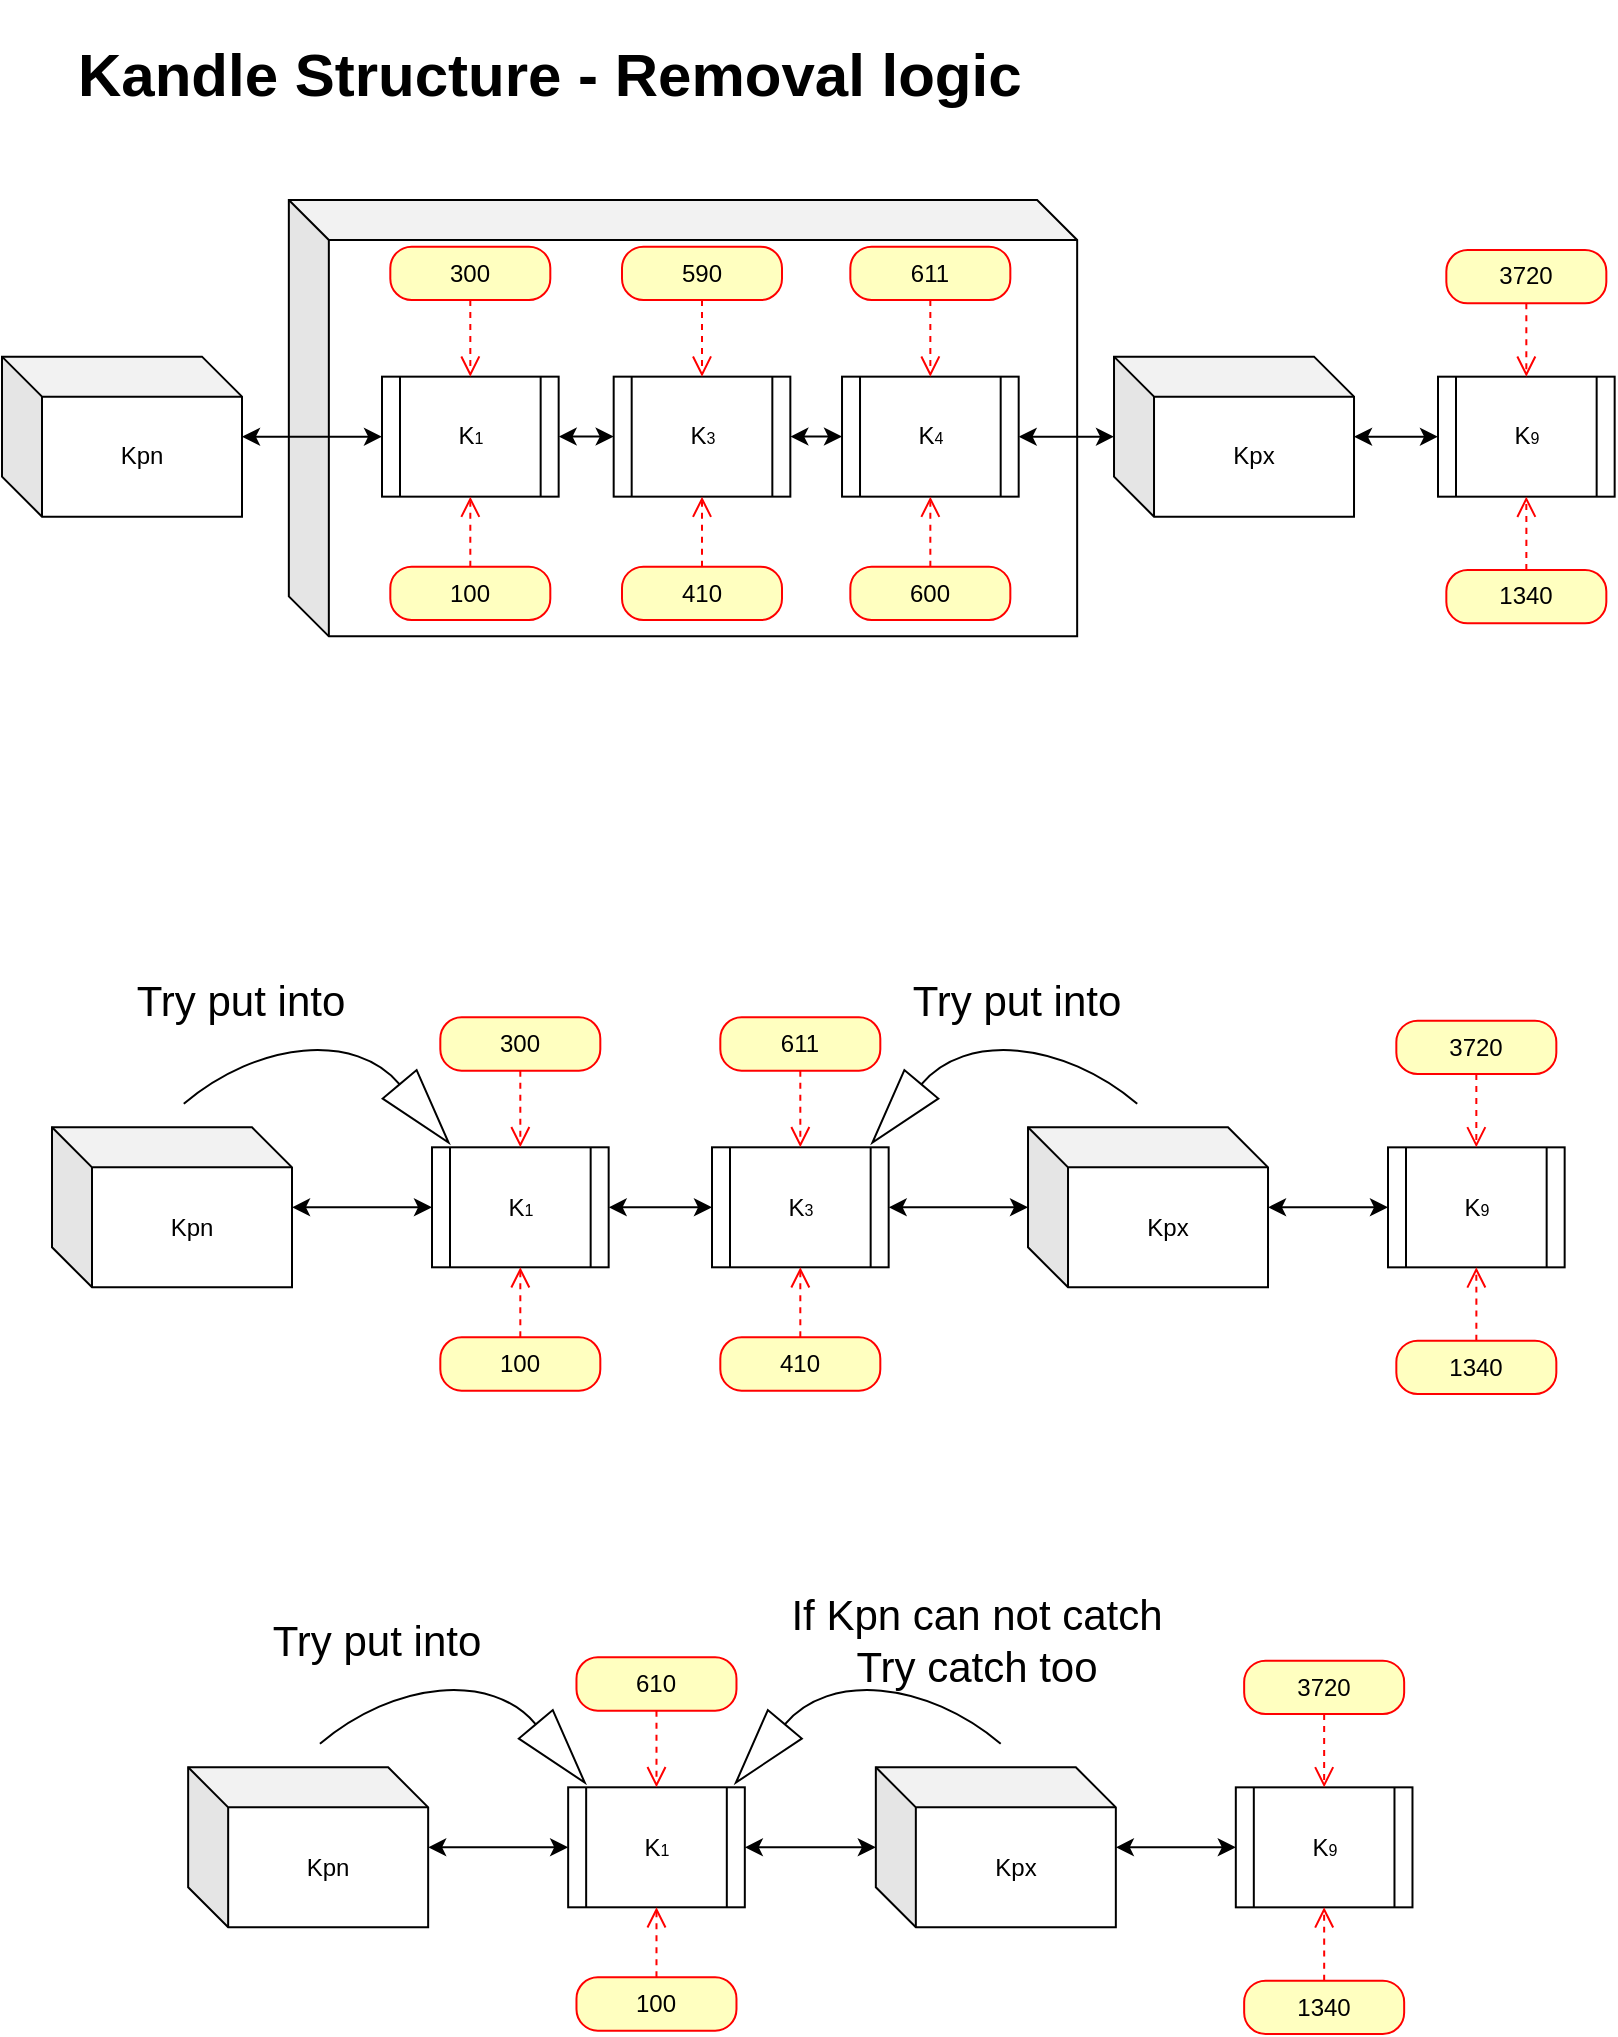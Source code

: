 <mxfile version="12.9.13" type="device"><diagram id="GZtJiovVT754KJKXWWbZ" name="Page-1"><mxGraphModel dx="829" dy="904" grid="1" gridSize="10" guides="1" tooltips="1" connect="1" arrows="1" fold="1" page="1" pageScale="1" pageWidth="827" pageHeight="1169" math="0" shadow="0"><root><mxCell id="0"/><mxCell id="1" parent="0"/><mxCell id="67CoH-C9zsvubLx98dlf-1" value="Kpn" style="shape=cube;whiteSpace=wrap;html=1;boundedLbl=1;backgroundOutline=1;darkOpacity=0.05;darkOpacity2=0.1;" parent="1" vertex="1"><mxGeometry x="980.42" y="130" width="394.16" height="218.17" as="geometry"/></mxCell><mxCell id="yOZg9zUMTTDigQ_zRQOv-13" style="edgeStyle=orthogonalEdgeStyle;rounded=0;orthogonalLoop=1;jettySize=auto;html=1;entryX=0;entryY=0.5;entryDx=0;entryDy=0;startArrow=classic;startFill=1;" parent="1" edge="1"><mxGeometry relative="1" as="geometry"><mxPoint x="396.33" y="475" as="sourcePoint"/></mxGeometry></mxCell><mxCell id="yOZg9zUMTTDigQ_zRQOv-115" value="" style="edgeStyle=orthogonalEdgeStyle;rounded=0;orthogonalLoop=1;jettySize=auto;html=1;startArrow=classic;startFill=1;" parent="1" source="yOZg9zUMTTDigQ_zRQOv-85" target="yOZg9zUMTTDigQ_zRQOv-110" edge="1"><mxGeometry relative="1" as="geometry"/></mxCell><mxCell id="yOZg9zUMTTDigQ_zRQOv-85" value="Kpx" style="shape=cube;whiteSpace=wrap;html=1;boundedLbl=1;backgroundOutline=1;darkOpacity=0.05;darkOpacity2=0.1;" parent="1" vertex="1"><mxGeometry x="1393.01" y="208.33" width="120" height="80" as="geometry"/></mxCell><mxCell id="yOZg9zUMTTDigQ_zRQOv-110" value="K&lt;span style=&quot;font-size: 8px&quot;&gt;9&lt;br&gt;&lt;/span&gt;" style="shape=process;whiteSpace=wrap;html=1;backgroundOutline=1;rotation=0;" parent="1" vertex="1"><mxGeometry x="1555" y="218.34" width="88.33" height="60" as="geometry"/></mxCell><mxCell id="yOZg9zUMTTDigQ_zRQOv-111" value="1340" style="rounded=1;whiteSpace=wrap;html=1;arcSize=40;fontColor=#000000;fillColor=#ffffc0;strokeColor=#ff0000;" parent="1" vertex="1"><mxGeometry x="1559.17" y="315.0" width="80" height="26.67" as="geometry"/></mxCell><mxCell id="yOZg9zUMTTDigQ_zRQOv-112" value="3720" style="rounded=1;whiteSpace=wrap;html=1;arcSize=40;fontColor=#000000;fillColor=#ffffc0;strokeColor=#ff0000;" parent="1" vertex="1"><mxGeometry x="1559.17" y="155.0" width="80" height="26.67" as="geometry"/></mxCell><mxCell id="yOZg9zUMTTDigQ_zRQOv-113" value="" style="edgeStyle=orthogonalEdgeStyle;html=1;verticalAlign=bottom;endArrow=open;endSize=8;strokeColor=#ff0000;dashed=1;exitX=0.5;exitY=0;exitDx=0;exitDy=0;" parent="1" source="yOZg9zUMTTDigQ_zRQOv-111" target="yOZg9zUMTTDigQ_zRQOv-110" edge="1"><mxGeometry relative="1" as="geometry"><mxPoint x="1599.01" y="275.0" as="targetPoint"/><mxPoint x="1977.01" y="55.0" as="sourcePoint"/></mxGeometry></mxCell><mxCell id="yOZg9zUMTTDigQ_zRQOv-114" value="" style="edgeStyle=orthogonalEdgeStyle;html=1;verticalAlign=bottom;endArrow=open;endSize=8;strokeColor=#ff0000;dashed=1;exitX=0.5;exitY=1;exitDx=0;exitDy=0;entryX=0.5;entryY=0;entryDx=0;entryDy=0;" parent="1" source="yOZg9zUMTTDigQ_zRQOv-112" target="yOZg9zUMTTDigQ_zRQOv-110" edge="1"><mxGeometry relative="1" as="geometry"><mxPoint x="1609.01" y="285.0" as="targetPoint"/><mxPoint x="1609.17" y="325.0" as="sourcePoint"/></mxGeometry></mxCell><mxCell id="yOZg9zUMTTDigQ_zRQOv-116" value="" style="edgeStyle=orthogonalEdgeStyle;rounded=0;orthogonalLoop=1;jettySize=auto;html=1;startArrow=classic;startFill=1;" parent="1" source="yOZg9zUMTTDigQ_zRQOv-104" target="yOZg9zUMTTDigQ_zRQOv-85" edge="1"><mxGeometry relative="1" as="geometry"/></mxCell><mxCell id="yOZg9zUMTTDigQ_zRQOv-123" value="" style="edgeStyle=orthogonalEdgeStyle;rounded=0;orthogonalLoop=1;jettySize=auto;html=1;startArrow=classic;startFill=1;" parent="1" source="yOZg9zUMTTDigQ_zRQOv-88" target="yOZg9zUMTTDigQ_zRQOv-98" edge="1"><mxGeometry relative="1" as="geometry"/></mxCell><mxCell id="yOZg9zUMTTDigQ_zRQOv-88" value="K&lt;span style=&quot;font-size: 8px&quot;&gt;1&lt;br&gt;&lt;/span&gt;" style="shape=process;whiteSpace=wrap;html=1;backgroundOutline=1;rotation=0;" parent="1" vertex="1"><mxGeometry x="1027" y="218.33" width="88.33" height="60" as="geometry"/></mxCell><mxCell id="yOZg9zUMTTDigQ_zRQOv-89" value="100" style="rounded=1;whiteSpace=wrap;html=1;arcSize=40;fontColor=#000000;fillColor=#ffffc0;strokeColor=#ff0000;" parent="1" vertex="1"><mxGeometry x="1031.16" y="313.33" width="80" height="26.67" as="geometry"/></mxCell><mxCell id="yOZg9zUMTTDigQ_zRQOv-90" value="300" style="rounded=1;whiteSpace=wrap;html=1;arcSize=40;fontColor=#000000;fillColor=#ffffc0;strokeColor=#ff0000;" parent="1" vertex="1"><mxGeometry x="1031.16" y="153.33" width="80" height="26.67" as="geometry"/></mxCell><mxCell id="yOZg9zUMTTDigQ_zRQOv-91" value="" style="edgeStyle=orthogonalEdgeStyle;html=1;verticalAlign=bottom;endArrow=open;endSize=8;strokeColor=#ff0000;dashed=1;exitX=0.5;exitY=0;exitDx=0;exitDy=0;entryX=0.5;entryY=1;entryDx=0;entryDy=0;" parent="1" source="yOZg9zUMTTDigQ_zRQOv-89" target="yOZg9zUMTTDigQ_zRQOv-88" edge="1"><mxGeometry relative="1" as="geometry"><mxPoint x="1071" y="283.33" as="targetPoint"/><mxPoint x="1449.0" y="53.33" as="sourcePoint"/></mxGeometry></mxCell><mxCell id="yOZg9zUMTTDigQ_zRQOv-92" value="" style="edgeStyle=orthogonalEdgeStyle;html=1;verticalAlign=bottom;endArrow=open;endSize=8;strokeColor=#ff0000;dashed=1;exitX=0.5;exitY=1;exitDx=0;exitDy=0;entryX=0.5;entryY=0;entryDx=0;entryDy=0;" parent="1" source="yOZg9zUMTTDigQ_zRQOv-90" target="yOZg9zUMTTDigQ_zRQOv-88" edge="1"><mxGeometry relative="1" as="geometry"><mxPoint x="1081" y="283.33" as="targetPoint"/><mxPoint x="1081.16" y="323.33" as="sourcePoint"/></mxGeometry></mxCell><mxCell id="yOZg9zUMTTDigQ_zRQOv-98" value="K&lt;span style=&quot;font-size: 8px&quot;&gt;3&lt;br&gt;&lt;/span&gt;" style="shape=process;whiteSpace=wrap;html=1;backgroundOutline=1;rotation=0;" parent="1" vertex="1"><mxGeometry x="1142.84" y="218.33" width="88.33" height="60" as="geometry"/></mxCell><mxCell id="yOZg9zUMTTDigQ_zRQOv-100" value="410" style="rounded=1;whiteSpace=wrap;html=1;arcSize=40;fontColor=#000000;fillColor=#ffffc0;strokeColor=#ff0000;" parent="1" vertex="1"><mxGeometry x="1147.0" y="313.33" width="80" height="26.67" as="geometry"/></mxCell><mxCell id="yOZg9zUMTTDigQ_zRQOv-101" value="590" style="rounded=1;whiteSpace=wrap;html=1;arcSize=40;fontColor=#000000;fillColor=#ffffc0;strokeColor=#ff0000;" parent="1" vertex="1"><mxGeometry x="1147.0" y="153.33" width="80" height="26.67" as="geometry"/></mxCell><mxCell id="yOZg9zUMTTDigQ_zRQOv-102" value="" style="edgeStyle=orthogonalEdgeStyle;html=1;verticalAlign=bottom;endArrow=open;endSize=8;strokeColor=#ff0000;dashed=1;exitX=0.5;exitY=0;exitDx=0;exitDy=0;entryX=0.5;entryY=1;entryDx=0;entryDy=0;" parent="1" source="yOZg9zUMTTDigQ_zRQOv-100" target="yOZg9zUMTTDigQ_zRQOv-98" edge="1"><mxGeometry relative="1" as="geometry"><mxPoint x="1186.84" y="283.33" as="targetPoint"/><mxPoint x="1564.84" y="53.33" as="sourcePoint"/></mxGeometry></mxCell><mxCell id="yOZg9zUMTTDigQ_zRQOv-103" value="" style="edgeStyle=orthogonalEdgeStyle;html=1;verticalAlign=bottom;endArrow=open;endSize=8;strokeColor=#ff0000;dashed=1;exitX=0.5;exitY=1;exitDx=0;exitDy=0;entryX=0.5;entryY=0;entryDx=0;entryDy=0;" parent="1" source="yOZg9zUMTTDigQ_zRQOv-101" target="yOZg9zUMTTDigQ_zRQOv-98" edge="1"><mxGeometry relative="1" as="geometry"><mxPoint x="1196.84" y="283.33" as="targetPoint"/><mxPoint x="1197.0" y="323.33" as="sourcePoint"/></mxGeometry></mxCell><mxCell id="yOZg9zUMTTDigQ_zRQOv-104" value="K&lt;span style=&quot;font-size: 8px&quot;&gt;4&lt;br&gt;&lt;/span&gt;" style="shape=process;whiteSpace=wrap;html=1;backgroundOutline=1;rotation=0;" parent="1" vertex="1"><mxGeometry x="1257.01" y="218.33" width="88.33" height="60" as="geometry"/></mxCell><mxCell id="yOZg9zUMTTDigQ_zRQOv-105" value="" style="edgeStyle=orthogonalEdgeStyle;rounded=0;orthogonalLoop=1;jettySize=auto;html=1;startArrow=classic;startFill=1;" parent="1" source="yOZg9zUMTTDigQ_zRQOv-98" target="yOZg9zUMTTDigQ_zRQOv-104" edge="1"><mxGeometry relative="1" as="geometry"/></mxCell><mxCell id="yOZg9zUMTTDigQ_zRQOv-106" value="600" style="rounded=1;whiteSpace=wrap;html=1;arcSize=40;fontColor=#000000;fillColor=#ffffc0;strokeColor=#ff0000;" parent="1" vertex="1"><mxGeometry x="1261.17" y="313.33" width="80" height="26.67" as="geometry"/></mxCell><mxCell id="yOZg9zUMTTDigQ_zRQOv-107" value="611" style="rounded=1;whiteSpace=wrap;html=1;arcSize=40;fontColor=#000000;fillColor=#ffffc0;strokeColor=#ff0000;" parent="1" vertex="1"><mxGeometry x="1261.17" y="153.33" width="80" height="26.67" as="geometry"/></mxCell><mxCell id="yOZg9zUMTTDigQ_zRQOv-108" value="" style="edgeStyle=orthogonalEdgeStyle;html=1;verticalAlign=bottom;endArrow=open;endSize=8;strokeColor=#ff0000;dashed=1;exitX=0.5;exitY=0;exitDx=0;exitDy=0;entryX=0.5;entryY=1;entryDx=0;entryDy=0;" parent="1" source="yOZg9zUMTTDigQ_zRQOv-106" target="yOZg9zUMTTDigQ_zRQOv-104" edge="1"><mxGeometry relative="1" as="geometry"><mxPoint x="1301.01" y="283.33" as="targetPoint"/><mxPoint x="1679.01" y="53.33" as="sourcePoint"/></mxGeometry></mxCell><mxCell id="yOZg9zUMTTDigQ_zRQOv-109" value="" style="edgeStyle=orthogonalEdgeStyle;html=1;verticalAlign=bottom;endArrow=open;endSize=8;strokeColor=#ff0000;dashed=1;exitX=0.5;exitY=1;exitDx=0;exitDy=0;entryX=0.5;entryY=0;entryDx=0;entryDy=0;" parent="1" source="yOZg9zUMTTDigQ_zRQOv-107" target="yOZg9zUMTTDigQ_zRQOv-104" edge="1"><mxGeometry relative="1" as="geometry"><mxPoint x="1311.01" y="283.33" as="targetPoint"/><mxPoint x="1311.17" y="323.33" as="sourcePoint"/></mxGeometry></mxCell><mxCell id="yOZg9zUMTTDigQ_zRQOv-122" value="" style="edgeStyle=orthogonalEdgeStyle;rounded=0;orthogonalLoop=1;jettySize=auto;html=1;startArrow=classic;startFill=1;" parent="1" source="yOZg9zUMTTDigQ_zRQOv-121" target="yOZg9zUMTTDigQ_zRQOv-88" edge="1"><mxGeometry relative="1" as="geometry"/></mxCell><mxCell id="yOZg9zUMTTDigQ_zRQOv-121" value="Kpn" style="shape=cube;whiteSpace=wrap;html=1;boundedLbl=1;backgroundOutline=1;darkOpacity=0.05;darkOpacity2=0.1;" parent="1" vertex="1"><mxGeometry x="837" y="208.33" width="120" height="80" as="geometry"/></mxCell><mxCell id="yOZg9zUMTTDigQ_zRQOv-126" value="" style="edgeStyle=orthogonalEdgeStyle;rounded=0;orthogonalLoop=1;jettySize=auto;html=1;startArrow=classic;startFill=1;" parent="1" source="yOZg9zUMTTDigQ_zRQOv-127" target="yOZg9zUMTTDigQ_zRQOv-128" edge="1"><mxGeometry relative="1" as="geometry"/></mxCell><mxCell id="yOZg9zUMTTDigQ_zRQOv-127" value="Kpx" style="shape=cube;whiteSpace=wrap;html=1;boundedLbl=1;backgroundOutline=1;darkOpacity=0.05;darkOpacity2=0.1;" parent="1" vertex="1"><mxGeometry x="1350.01" y="593.66" width="120" height="80" as="geometry"/></mxCell><mxCell id="yOZg9zUMTTDigQ_zRQOv-128" value="K&lt;span style=&quot;font-size: 8px&quot;&gt;9&lt;br&gt;&lt;/span&gt;" style="shape=process;whiteSpace=wrap;html=1;backgroundOutline=1;rotation=0;" parent="1" vertex="1"><mxGeometry x="1530" y="603.67" width="88.33" height="60" as="geometry"/></mxCell><mxCell id="yOZg9zUMTTDigQ_zRQOv-129" value="1340" style="rounded=1;whiteSpace=wrap;html=1;arcSize=40;fontColor=#000000;fillColor=#ffffc0;strokeColor=#ff0000;" parent="1" vertex="1"><mxGeometry x="1534.17" y="700.33" width="80" height="26.67" as="geometry"/></mxCell><mxCell id="yOZg9zUMTTDigQ_zRQOv-130" value="3720" style="rounded=1;whiteSpace=wrap;html=1;arcSize=40;fontColor=#000000;fillColor=#ffffc0;strokeColor=#ff0000;" parent="1" vertex="1"><mxGeometry x="1534.17" y="540.33" width="80" height="26.67" as="geometry"/></mxCell><mxCell id="yOZg9zUMTTDigQ_zRQOv-131" value="" style="edgeStyle=orthogonalEdgeStyle;html=1;verticalAlign=bottom;endArrow=open;endSize=8;strokeColor=#ff0000;dashed=1;exitX=0.5;exitY=0;exitDx=0;exitDy=0;" parent="1" source="yOZg9zUMTTDigQ_zRQOv-129" target="yOZg9zUMTTDigQ_zRQOv-128" edge="1"><mxGeometry relative="1" as="geometry"><mxPoint x="1574.01" y="660.33" as="targetPoint"/><mxPoint x="1952.01" y="440.33" as="sourcePoint"/></mxGeometry></mxCell><mxCell id="yOZg9zUMTTDigQ_zRQOv-132" value="" style="edgeStyle=orthogonalEdgeStyle;html=1;verticalAlign=bottom;endArrow=open;endSize=8;strokeColor=#ff0000;dashed=1;exitX=0.5;exitY=1;exitDx=0;exitDy=0;entryX=0.5;entryY=0;entryDx=0;entryDy=0;" parent="1" source="yOZg9zUMTTDigQ_zRQOv-130" target="yOZg9zUMTTDigQ_zRQOv-128" edge="1"><mxGeometry relative="1" as="geometry"><mxPoint x="1584.01" y="670.33" as="targetPoint"/><mxPoint x="1584.17" y="710.33" as="sourcePoint"/></mxGeometry></mxCell><mxCell id="yOZg9zUMTTDigQ_zRQOv-134" value="" style="edgeStyle=orthogonalEdgeStyle;rounded=0;orthogonalLoop=1;jettySize=auto;html=1;startArrow=classic;startFill=1;" parent="1" source="yOZg9zUMTTDigQ_zRQOv-135" target="yOZg9zUMTTDigQ_zRQOv-140" edge="1"><mxGeometry relative="1" as="geometry"/></mxCell><mxCell id="yOZg9zUMTTDigQ_zRQOv-135" value="K&lt;span style=&quot;font-size: 8px&quot;&gt;1&lt;br&gt;&lt;/span&gt;" style="shape=process;whiteSpace=wrap;html=1;backgroundOutline=1;rotation=0;" parent="1" vertex="1"><mxGeometry x="1052" y="603.65" width="88.33" height="60" as="geometry"/></mxCell><mxCell id="yOZg9zUMTTDigQ_zRQOv-136" value="100" style="rounded=1;whiteSpace=wrap;html=1;arcSize=40;fontColor=#000000;fillColor=#ffffc0;strokeColor=#ff0000;" parent="1" vertex="1"><mxGeometry x="1056.16" y="698.65" width="80" height="26.67" as="geometry"/></mxCell><mxCell id="yOZg9zUMTTDigQ_zRQOv-137" value="300" style="rounded=1;whiteSpace=wrap;html=1;arcSize=40;fontColor=#000000;fillColor=#ffffc0;strokeColor=#ff0000;" parent="1" vertex="1"><mxGeometry x="1056.16" y="538.65" width="80" height="26.67" as="geometry"/></mxCell><mxCell id="yOZg9zUMTTDigQ_zRQOv-138" value="" style="edgeStyle=orthogonalEdgeStyle;html=1;verticalAlign=bottom;endArrow=open;endSize=8;strokeColor=#ff0000;dashed=1;exitX=0.5;exitY=0;exitDx=0;exitDy=0;entryX=0.5;entryY=1;entryDx=0;entryDy=0;" parent="1" source="yOZg9zUMTTDigQ_zRQOv-136" target="yOZg9zUMTTDigQ_zRQOv-135" edge="1"><mxGeometry relative="1" as="geometry"><mxPoint x="1096" y="668.65" as="targetPoint"/><mxPoint x="1474.0" y="438.65" as="sourcePoint"/></mxGeometry></mxCell><mxCell id="yOZg9zUMTTDigQ_zRQOv-139" value="" style="edgeStyle=orthogonalEdgeStyle;html=1;verticalAlign=bottom;endArrow=open;endSize=8;strokeColor=#ff0000;dashed=1;exitX=0.5;exitY=1;exitDx=0;exitDy=0;entryX=0.5;entryY=0;entryDx=0;entryDy=0;" parent="1" source="yOZg9zUMTTDigQ_zRQOv-137" target="yOZg9zUMTTDigQ_zRQOv-135" edge="1"><mxGeometry relative="1" as="geometry"><mxPoint x="1106" y="668.65" as="targetPoint"/><mxPoint x="1106.16" y="708.65" as="sourcePoint"/></mxGeometry></mxCell><mxCell id="yOZg9zUMTTDigQ_zRQOv-154" value="" style="edgeStyle=orthogonalEdgeStyle;rounded=0;orthogonalLoop=1;jettySize=auto;html=1;startArrow=classic;startFill=1;" parent="1" source="yOZg9zUMTTDigQ_zRQOv-140" target="yOZg9zUMTTDigQ_zRQOv-127" edge="1"><mxGeometry relative="1" as="geometry"/></mxCell><mxCell id="yOZg9zUMTTDigQ_zRQOv-140" value="K&lt;span style=&quot;font-size: 8px&quot;&gt;3&lt;br&gt;&lt;/span&gt;" style="shape=process;whiteSpace=wrap;html=1;backgroundOutline=1;rotation=0;" parent="1" vertex="1"><mxGeometry x="1192" y="603.65" width="88.33" height="60" as="geometry"/></mxCell><mxCell id="yOZg9zUMTTDigQ_zRQOv-141" value="410" style="rounded=1;whiteSpace=wrap;html=1;arcSize=40;fontColor=#000000;fillColor=#ffffc0;strokeColor=#ff0000;" parent="1" vertex="1"><mxGeometry x="1196.16" y="698.65" width="80" height="26.67" as="geometry"/></mxCell><mxCell id="yOZg9zUMTTDigQ_zRQOv-142" value="611" style="rounded=1;whiteSpace=wrap;html=1;arcSize=40;fontColor=#000000;fillColor=#ffffc0;strokeColor=#ff0000;" parent="1" vertex="1"><mxGeometry x="1196.16" y="538.65" width="80" height="26.67" as="geometry"/></mxCell><mxCell id="yOZg9zUMTTDigQ_zRQOv-143" value="" style="edgeStyle=orthogonalEdgeStyle;html=1;verticalAlign=bottom;endArrow=open;endSize=8;strokeColor=#ff0000;dashed=1;exitX=0.5;exitY=0;exitDx=0;exitDy=0;entryX=0.5;entryY=1;entryDx=0;entryDy=0;" parent="1" source="yOZg9zUMTTDigQ_zRQOv-141" target="yOZg9zUMTTDigQ_zRQOv-140" edge="1"><mxGeometry relative="1" as="geometry"><mxPoint x="1236" y="668.65" as="targetPoint"/><mxPoint x="1614.0" y="438.65" as="sourcePoint"/></mxGeometry></mxCell><mxCell id="yOZg9zUMTTDigQ_zRQOv-144" value="" style="edgeStyle=orthogonalEdgeStyle;html=1;verticalAlign=bottom;endArrow=open;endSize=8;strokeColor=#ff0000;dashed=1;exitX=0.5;exitY=1;exitDx=0;exitDy=0;entryX=0.5;entryY=0;entryDx=0;entryDy=0;" parent="1" source="yOZg9zUMTTDigQ_zRQOv-142" target="yOZg9zUMTTDigQ_zRQOv-140" edge="1"><mxGeometry relative="1" as="geometry"><mxPoint x="1246" y="668.65" as="targetPoint"/><mxPoint x="1246.16" y="708.65" as="sourcePoint"/></mxGeometry></mxCell><mxCell id="yOZg9zUMTTDigQ_zRQOv-151" value="" style="edgeStyle=orthogonalEdgeStyle;rounded=0;orthogonalLoop=1;jettySize=auto;html=1;startArrow=classic;startFill=1;" parent="1" source="yOZg9zUMTTDigQ_zRQOv-152" target="yOZg9zUMTTDigQ_zRQOv-135" edge="1"><mxGeometry relative="1" as="geometry"/></mxCell><mxCell id="yOZg9zUMTTDigQ_zRQOv-152" value="Kpn" style="shape=cube;whiteSpace=wrap;html=1;boundedLbl=1;backgroundOutline=1;darkOpacity=0.05;darkOpacity2=0.1;" parent="1" vertex="1"><mxGeometry x="862" y="593.65" width="120" height="80" as="geometry"/></mxCell><mxCell id="yOZg9zUMTTDigQ_zRQOv-155" value="" style="html=1;shadow=0;dashed=0;align=center;verticalAlign=middle;shape=mxgraph.arrows2.jumpInArrow;dy=0;dx=38.04;arrowHead=22.18;rotation=50;" parent="1" vertex="1"><mxGeometry x="948.33" y="538" width="100" height="100" as="geometry"/></mxCell><mxCell id="yOZg9zUMTTDigQ_zRQOv-156" value="&lt;font style=&quot;font-size: 21px&quot;&gt;Try put into&lt;/font&gt;" style="text;html=1;align=center;verticalAlign=middle;resizable=0;points=[];autosize=1;" parent="1" vertex="1"><mxGeometry x="896.17" y="520" width="120" height="20" as="geometry"/></mxCell><mxCell id="yOZg9zUMTTDigQ_zRQOv-157" value="" style="html=1;shadow=0;dashed=0;align=center;verticalAlign=middle;shape=mxgraph.arrows2.jumpInArrow;dy=0;dx=38.04;arrowHead=22.18;rotation=40;direction=north;flipH=0;flipV=1;" parent="1" vertex="1"><mxGeometry x="1284.17" y="538" width="100" height="100" as="geometry"/></mxCell><mxCell id="yOZg9zUMTTDigQ_zRQOv-158" value="&lt;font style=&quot;font-size: 21px&quot;&gt;Try put into&lt;/font&gt;" style="text;html=1;align=center;verticalAlign=middle;resizable=0;points=[];autosize=1;" parent="1" vertex="1"><mxGeometry x="1284.17" y="520.33" width="120" height="20" as="geometry"/></mxCell><mxCell id="yOZg9zUMTTDigQ_zRQOv-159" value="" style="edgeStyle=orthogonalEdgeStyle;rounded=0;orthogonalLoop=1;jettySize=auto;html=1;startArrow=classic;startFill=1;" parent="1" source="yOZg9zUMTTDigQ_zRQOv-160" target="yOZg9zUMTTDigQ_zRQOv-161" edge="1"><mxGeometry relative="1" as="geometry"/></mxCell><mxCell id="yOZg9zUMTTDigQ_zRQOv-160" value="Kpx" style="shape=cube;whiteSpace=wrap;html=1;boundedLbl=1;backgroundOutline=1;darkOpacity=0.05;darkOpacity2=0.1;" parent="1" vertex="1"><mxGeometry x="1273.92" y="913.66" width="120" height="80" as="geometry"/></mxCell><mxCell id="yOZg9zUMTTDigQ_zRQOv-161" value="K&lt;span style=&quot;font-size: 8px&quot;&gt;9&lt;br&gt;&lt;/span&gt;" style="shape=process;whiteSpace=wrap;html=1;backgroundOutline=1;rotation=0;" parent="1" vertex="1"><mxGeometry x="1453.91" y="923.67" width="88.33" height="60" as="geometry"/></mxCell><mxCell id="yOZg9zUMTTDigQ_zRQOv-162" value="1340" style="rounded=1;whiteSpace=wrap;html=1;arcSize=40;fontColor=#000000;fillColor=#ffffc0;strokeColor=#ff0000;" parent="1" vertex="1"><mxGeometry x="1458.08" y="1020.33" width="80" height="26.67" as="geometry"/></mxCell><mxCell id="yOZg9zUMTTDigQ_zRQOv-163" value="3720" style="rounded=1;whiteSpace=wrap;html=1;arcSize=40;fontColor=#000000;fillColor=#ffffc0;strokeColor=#ff0000;" parent="1" vertex="1"><mxGeometry x="1458.08" y="860.33" width="80" height="26.67" as="geometry"/></mxCell><mxCell id="yOZg9zUMTTDigQ_zRQOv-164" value="" style="edgeStyle=orthogonalEdgeStyle;html=1;verticalAlign=bottom;endArrow=open;endSize=8;strokeColor=#ff0000;dashed=1;exitX=0.5;exitY=0;exitDx=0;exitDy=0;" parent="1" source="yOZg9zUMTTDigQ_zRQOv-162" target="yOZg9zUMTTDigQ_zRQOv-161" edge="1"><mxGeometry relative="1" as="geometry"><mxPoint x="1497.92" y="980.33" as="targetPoint"/><mxPoint x="1875.92" y="760.33" as="sourcePoint"/></mxGeometry></mxCell><mxCell id="yOZg9zUMTTDigQ_zRQOv-165" value="" style="edgeStyle=orthogonalEdgeStyle;html=1;verticalAlign=bottom;endArrow=open;endSize=8;strokeColor=#ff0000;dashed=1;exitX=0.5;exitY=1;exitDx=0;exitDy=0;entryX=0.5;entryY=0;entryDx=0;entryDy=0;" parent="1" source="yOZg9zUMTTDigQ_zRQOv-163" target="yOZg9zUMTTDigQ_zRQOv-161" edge="1"><mxGeometry relative="1" as="geometry"><mxPoint x="1507.92" y="990.33" as="targetPoint"/><mxPoint x="1508.08" y="1030.33" as="sourcePoint"/></mxGeometry></mxCell><mxCell id="yOZg9zUMTTDigQ_zRQOv-186" value="" style="edgeStyle=orthogonalEdgeStyle;rounded=0;orthogonalLoop=1;jettySize=auto;html=1;startArrow=classic;startFill=1;" parent="1" source="yOZg9zUMTTDigQ_zRQOv-167" target="yOZg9zUMTTDigQ_zRQOv-160" edge="1"><mxGeometry relative="1" as="geometry"/></mxCell><mxCell id="yOZg9zUMTTDigQ_zRQOv-167" value="K&lt;span style=&quot;font-size: 8px&quot;&gt;1&lt;br&gt;&lt;/span&gt;" style="shape=process;whiteSpace=wrap;html=1;backgroundOutline=1;rotation=0;" parent="1" vertex="1"><mxGeometry x="1120.08" y="923.65" width="88.33" height="60" as="geometry"/></mxCell><mxCell id="yOZg9zUMTTDigQ_zRQOv-168" value="100" style="rounded=1;whiteSpace=wrap;html=1;arcSize=40;fontColor=#000000;fillColor=#ffffc0;strokeColor=#ff0000;" parent="1" vertex="1"><mxGeometry x="1124.24" y="1018.65" width="80" height="26.67" as="geometry"/></mxCell><mxCell id="yOZg9zUMTTDigQ_zRQOv-169" value="610" style="rounded=1;whiteSpace=wrap;html=1;arcSize=40;fontColor=#000000;fillColor=#ffffc0;strokeColor=#ff0000;" parent="1" vertex="1"><mxGeometry x="1124.24" y="858.65" width="80" height="26.67" as="geometry"/></mxCell><mxCell id="yOZg9zUMTTDigQ_zRQOv-170" value="" style="edgeStyle=orthogonalEdgeStyle;html=1;verticalAlign=bottom;endArrow=open;endSize=8;strokeColor=#ff0000;dashed=1;exitX=0.5;exitY=0;exitDx=0;exitDy=0;entryX=0.5;entryY=1;entryDx=0;entryDy=0;" parent="1" source="yOZg9zUMTTDigQ_zRQOv-168" target="yOZg9zUMTTDigQ_zRQOv-167" edge="1"><mxGeometry relative="1" as="geometry"><mxPoint x="1164.08" y="988.65" as="targetPoint"/><mxPoint x="1542.08" y="758.65" as="sourcePoint"/></mxGeometry></mxCell><mxCell id="yOZg9zUMTTDigQ_zRQOv-171" value="" style="edgeStyle=orthogonalEdgeStyle;html=1;verticalAlign=bottom;endArrow=open;endSize=8;strokeColor=#ff0000;dashed=1;exitX=0.5;exitY=1;exitDx=0;exitDy=0;entryX=0.5;entryY=0;entryDx=0;entryDy=0;" parent="1" source="yOZg9zUMTTDigQ_zRQOv-169" target="yOZg9zUMTTDigQ_zRQOv-167" edge="1"><mxGeometry relative="1" as="geometry"><mxPoint x="1174.08" y="988.65" as="targetPoint"/><mxPoint x="1174.24" y="1028.65" as="sourcePoint"/></mxGeometry></mxCell><mxCell id="yOZg9zUMTTDigQ_zRQOv-178" value="" style="edgeStyle=orthogonalEdgeStyle;rounded=0;orthogonalLoop=1;jettySize=auto;html=1;startArrow=classic;startFill=1;" parent="1" source="yOZg9zUMTTDigQ_zRQOv-179" target="yOZg9zUMTTDigQ_zRQOv-167" edge="1"><mxGeometry relative="1" as="geometry"/></mxCell><mxCell id="yOZg9zUMTTDigQ_zRQOv-179" value="Kpn" style="shape=cube;whiteSpace=wrap;html=1;boundedLbl=1;backgroundOutline=1;darkOpacity=0.05;darkOpacity2=0.1;" parent="1" vertex="1"><mxGeometry x="930.08" y="913.65" width="120" height="80" as="geometry"/></mxCell><mxCell id="yOZg9zUMTTDigQ_zRQOv-180" value="" style="html=1;shadow=0;dashed=0;align=center;verticalAlign=middle;shape=mxgraph.arrows2.jumpInArrow;dy=0;dx=38.04;arrowHead=22.18;rotation=50;" parent="1" vertex="1"><mxGeometry x="1016.41" y="858" width="100" height="100" as="geometry"/></mxCell><mxCell id="yOZg9zUMTTDigQ_zRQOv-181" value="&lt;font style=&quot;font-size: 21px&quot;&gt;Try put into&lt;/font&gt;" style="text;html=1;align=center;verticalAlign=middle;resizable=0;points=[];autosize=1;" parent="1" vertex="1"><mxGeometry x="964.25" y="840" width="120" height="20" as="geometry"/></mxCell><mxCell id="yOZg9zUMTTDigQ_zRQOv-182" value="" style="html=1;shadow=0;dashed=0;align=center;verticalAlign=middle;shape=mxgraph.arrows2.jumpInArrow;dy=0;dx=38.04;arrowHead=22.18;rotation=40;direction=north;flipH=0;flipV=1;" parent="1" vertex="1"><mxGeometry x="1215.91" y="858" width="100" height="100" as="geometry"/></mxCell><mxCell id="yOZg9zUMTTDigQ_zRQOv-183" value="&lt;font style=&quot;font-size: 21px&quot;&gt;If Kpn can not catch&lt;br&gt;Try catch too&lt;br&gt;&lt;/font&gt;" style="text;html=1;align=center;verticalAlign=middle;resizable=0;points=[];autosize=1;" parent="1" vertex="1"><mxGeometry x="1223.92" y="830" width="200" height="40" as="geometry"/></mxCell><mxCell id="qwu43cgynPHPmz6NP0WZ-2" value="&lt;h1&gt;Kandle Structure - Removal logic&lt;/h1&gt;" style="text;html=1;strokeColor=none;fillColor=none;spacing=5;spacingTop=-20;whiteSpace=wrap;overflow=hidden;rounded=0;fontSize=15;" vertex="1" parent="1"><mxGeometry x="870" y="40" width="490" height="50" as="geometry"/></mxCell></root></mxGraphModel></diagram></mxfile>